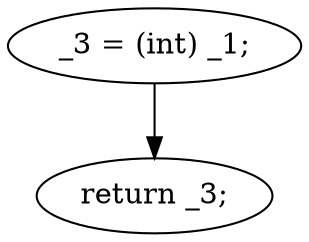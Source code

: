 digraph { // inv
    A2 [label="_3 = (int) _1;"];
    A3 [label="return _3;"];
    A2 -> A3 [label="", color="black"];
}
